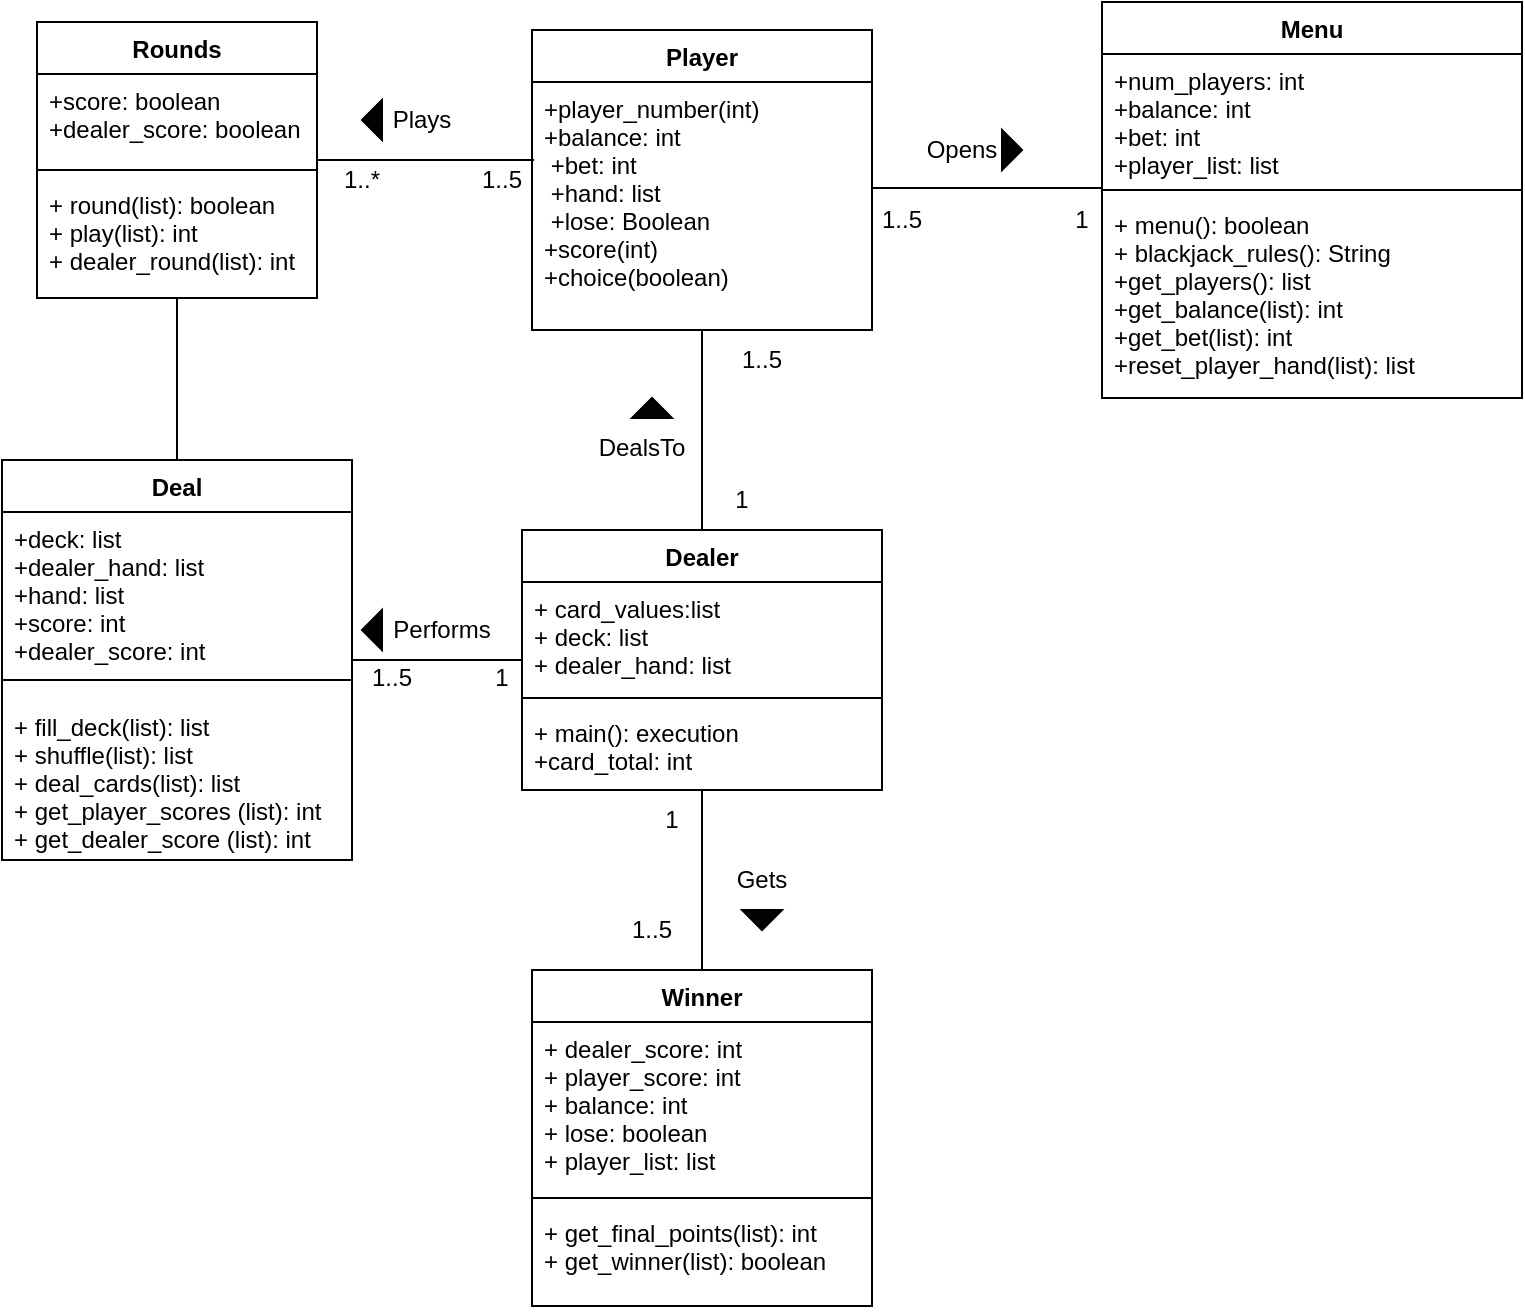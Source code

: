 <mxfile version="15.8.7" type="device"><diagram id="LszoVRq3k8Od-YmMxvsE" name="Page-1"><mxGraphModel dx="1089" dy="852" grid="1" gridSize="10" guides="1" tooltips="1" connect="1" arrows="1" fold="1" page="1" pageScale="1" pageWidth="850" pageHeight="1100" math="0" shadow="0"><root><mxCell id="0"/><mxCell id="1" parent="0"/><mxCell id="9-qHRS8YQV312RjF9E8R-50" style="edgeStyle=orthogonalEdgeStyle;rounded=0;orthogonalLoop=1;jettySize=auto;html=1;endArrow=none;endFill=0;" edge="1" parent="1" source="9-qHRS8YQV312RjF9E8R-5" target="9-qHRS8YQV312RjF9E8R-17"><mxGeometry relative="1" as="geometry"/></mxCell><mxCell id="9-qHRS8YQV312RjF9E8R-73" style="edgeStyle=orthogonalEdgeStyle;rounded=0;orthogonalLoop=1;jettySize=auto;html=1;entryX=0.5;entryY=0;entryDx=0;entryDy=0;endArrow=none;endFill=0;" edge="1" parent="1" source="9-qHRS8YQV312RjF9E8R-5" target="9-qHRS8YQV312RjF9E8R-37"><mxGeometry relative="1" as="geometry"/></mxCell><mxCell id="9-qHRS8YQV312RjF9E8R-5" value="Dealer" style="swimlane;fontStyle=1;align=center;verticalAlign=top;childLayout=stackLayout;horizontal=1;startSize=26;horizontalStack=0;resizeParent=1;resizeParentMax=0;resizeLast=0;collapsible=1;marginBottom=0;" vertex="1" parent="1"><mxGeometry x="270" y="290" width="180" height="130" as="geometry"/></mxCell><mxCell id="9-qHRS8YQV312RjF9E8R-6" value="+ card_values:list&#10;+ deck: list&#10;+ dealer_hand: list" style="text;strokeColor=none;fillColor=none;align=left;verticalAlign=top;spacingLeft=4;spacingRight=4;overflow=hidden;rotatable=0;points=[[0,0.5],[1,0.5]];portConstraint=eastwest;" vertex="1" parent="9-qHRS8YQV312RjF9E8R-5"><mxGeometry y="26" width="180" height="54" as="geometry"/></mxCell><mxCell id="9-qHRS8YQV312RjF9E8R-7" value="" style="line;strokeWidth=1;fillColor=none;align=left;verticalAlign=middle;spacingTop=-1;spacingLeft=3;spacingRight=3;rotatable=0;labelPosition=right;points=[];portConstraint=eastwest;" vertex="1" parent="9-qHRS8YQV312RjF9E8R-5"><mxGeometry y="80" width="180" height="8" as="geometry"/></mxCell><mxCell id="9-qHRS8YQV312RjF9E8R-8" value="+ main(): execution&#10;+card_total: int" style="text;strokeColor=none;fillColor=none;align=left;verticalAlign=top;spacingLeft=4;spacingRight=4;overflow=hidden;rotatable=0;points=[[0,0.5],[1,0.5]];portConstraint=eastwest;" vertex="1" parent="9-qHRS8YQV312RjF9E8R-5"><mxGeometry y="88" width="180" height="42" as="geometry"/></mxCell><mxCell id="9-qHRS8YQV312RjF9E8R-48" style="edgeStyle=orthogonalEdgeStyle;rounded=0;orthogonalLoop=1;jettySize=auto;html=1;entryX=0.5;entryY=0;entryDx=0;entryDy=0;endArrow=none;endFill=0;" edge="1" parent="1" source="9-qHRS8YQV312RjF9E8R-9" target="9-qHRS8YQV312RjF9E8R-5"><mxGeometry relative="1" as="geometry"/></mxCell><mxCell id="9-qHRS8YQV312RjF9E8R-9" value="Player" style="swimlane;fontStyle=1;align=center;verticalAlign=top;childLayout=stackLayout;horizontal=1;startSize=26;horizontalStack=0;resizeParent=1;resizeParentMax=0;resizeLast=0;collapsible=1;marginBottom=0;" vertex="1" parent="1"><mxGeometry x="275" y="40" width="170" height="150" as="geometry"/></mxCell><mxCell id="9-qHRS8YQV312RjF9E8R-10" value="+player_number(int)&#10;+balance: int&#10; +bet: int&#10; +hand: list&#10; +lose: Boolean&#10;+score(int)&#10;+choice(boolean)&#10;&#10;" style="text;strokeColor=none;fillColor=none;align=left;verticalAlign=top;spacingLeft=4;spacingRight=4;overflow=hidden;rotatable=0;points=[[0,0.5],[1,0.5]];portConstraint=eastwest;" vertex="1" parent="9-qHRS8YQV312RjF9E8R-9"><mxGeometry y="26" width="170" height="124" as="geometry"/></mxCell><mxCell id="9-qHRS8YQV312RjF9E8R-11" value="" style="line;strokeWidth=1;fillColor=none;align=left;verticalAlign=middle;spacingTop=-1;spacingLeft=3;spacingRight=3;rotatable=0;labelPosition=right;points=[];portConstraint=eastwest;" vertex="1" parent="9-qHRS8YQV312RjF9E8R-9"><mxGeometry y="150" width="170" as="geometry"/></mxCell><mxCell id="9-qHRS8YQV312RjF9E8R-78" style="edgeStyle=orthogonalEdgeStyle;rounded=0;orthogonalLoop=1;jettySize=auto;html=1;endArrow=none;endFill=0;" edge="1" parent="1" source="9-qHRS8YQV312RjF9E8R-17" target="9-qHRS8YQV312RjF9E8R-33"><mxGeometry relative="1" as="geometry"/></mxCell><mxCell id="9-qHRS8YQV312RjF9E8R-17" value="Deal" style="swimlane;fontStyle=1;align=center;verticalAlign=top;childLayout=stackLayout;horizontal=1;startSize=26;horizontalStack=0;resizeParent=1;resizeParentMax=0;resizeLast=0;collapsible=1;marginBottom=0;" vertex="1" parent="1"><mxGeometry x="10" y="255" width="175" height="200" as="geometry"/></mxCell><mxCell id="9-qHRS8YQV312RjF9E8R-18" value="+deck: list&#10;+dealer_hand: list&#10;+hand: list&#10;+score: int&#10;+dealer_score: int" style="text;strokeColor=none;fillColor=none;align=left;verticalAlign=top;spacingLeft=4;spacingRight=4;overflow=hidden;rotatable=0;points=[[0,0.5],[1,0.5]];portConstraint=eastwest;" vertex="1" parent="9-qHRS8YQV312RjF9E8R-17"><mxGeometry y="26" width="175" height="74" as="geometry"/></mxCell><mxCell id="9-qHRS8YQV312RjF9E8R-19" value="" style="line;strokeWidth=1;fillColor=none;align=left;verticalAlign=middle;spacingTop=-1;spacingLeft=3;spacingRight=3;rotatable=0;labelPosition=right;points=[];portConstraint=eastwest;" vertex="1" parent="9-qHRS8YQV312RjF9E8R-17"><mxGeometry y="100" width="175" height="20" as="geometry"/></mxCell><mxCell id="9-qHRS8YQV312RjF9E8R-20" value="+ fill_deck(list): list&#10;+ shuffle(list): list&#10;+ deal_cards(list): list&#10;+ get_player_scores (list): int&#10;+ get_dealer_score (list): int" style="text;strokeColor=none;fillColor=none;align=left;verticalAlign=top;spacingLeft=4;spacingRight=4;overflow=hidden;rotatable=0;points=[[0,0.5],[1,0.5]];portConstraint=eastwest;" vertex="1" parent="9-qHRS8YQV312RjF9E8R-17"><mxGeometry y="120" width="175" height="80" as="geometry"/></mxCell><mxCell id="9-qHRS8YQV312RjF9E8R-25" value="Menu" style="swimlane;fontStyle=1;align=center;verticalAlign=top;childLayout=stackLayout;horizontal=1;startSize=26;horizontalStack=0;resizeParent=1;resizeParentMax=0;resizeLast=0;collapsible=1;marginBottom=0;" vertex="1" parent="1"><mxGeometry x="560" y="26" width="210" height="198" as="geometry"/></mxCell><mxCell id="9-qHRS8YQV312RjF9E8R-26" value="+num_players: int&#10;+balance: int&#10;+bet: int&#10;+player_list: list" style="text;strokeColor=none;fillColor=none;align=left;verticalAlign=top;spacingLeft=4;spacingRight=4;overflow=hidden;rotatable=0;points=[[0,0.5],[1,0.5]];portConstraint=eastwest;" vertex="1" parent="9-qHRS8YQV312RjF9E8R-25"><mxGeometry y="26" width="210" height="64" as="geometry"/></mxCell><mxCell id="9-qHRS8YQV312RjF9E8R-27" value="" style="line;strokeWidth=1;fillColor=none;align=left;verticalAlign=middle;spacingTop=-1;spacingLeft=3;spacingRight=3;rotatable=0;labelPosition=right;points=[];portConstraint=eastwest;" vertex="1" parent="9-qHRS8YQV312RjF9E8R-25"><mxGeometry y="90" width="210" height="8" as="geometry"/></mxCell><mxCell id="9-qHRS8YQV312RjF9E8R-28" value="+ menu(): boolean&#10;+ blackjack_rules(): String&#10;+get_players(): list&#10;+get_balance(list): int&#10;+get_bet(list): int&#10;+reset_player_hand(list): list &#10;&#10;" style="text;strokeColor=none;fillColor=none;align=left;verticalAlign=top;spacingLeft=4;spacingRight=4;overflow=hidden;rotatable=0;points=[[0,0.5],[1,0.5]];portConstraint=eastwest;" vertex="1" parent="9-qHRS8YQV312RjF9E8R-25"><mxGeometry y="98" width="210" height="100" as="geometry"/></mxCell><mxCell id="9-qHRS8YQV312RjF9E8R-80" style="edgeStyle=orthogonalEdgeStyle;rounded=0;orthogonalLoop=1;jettySize=auto;html=1;entryX=0.006;entryY=0.315;entryDx=0;entryDy=0;entryPerimeter=0;endArrow=none;endFill=0;" edge="1" parent="1" source="9-qHRS8YQV312RjF9E8R-33" target="9-qHRS8YQV312RjF9E8R-10"><mxGeometry relative="1" as="geometry"/></mxCell><mxCell id="9-qHRS8YQV312RjF9E8R-33" value="Rounds" style="swimlane;fontStyle=1;align=center;verticalAlign=top;childLayout=stackLayout;horizontal=1;startSize=26;horizontalStack=0;resizeParent=1;resizeParentMax=0;resizeLast=0;collapsible=1;marginBottom=0;" vertex="1" parent="1"><mxGeometry x="27.5" y="36" width="140" height="138" as="geometry"/></mxCell><mxCell id="9-qHRS8YQV312RjF9E8R-34" value="+score: boolean&#10;+dealer_score: boolean" style="text;strokeColor=none;fillColor=none;align=left;verticalAlign=top;spacingLeft=4;spacingRight=4;overflow=hidden;rotatable=0;points=[[0,0.5],[1,0.5]];portConstraint=eastwest;" vertex="1" parent="9-qHRS8YQV312RjF9E8R-33"><mxGeometry y="26" width="140" height="44" as="geometry"/></mxCell><mxCell id="9-qHRS8YQV312RjF9E8R-35" value="" style="line;strokeWidth=1;fillColor=none;align=left;verticalAlign=middle;spacingTop=-1;spacingLeft=3;spacingRight=3;rotatable=0;labelPosition=right;points=[];portConstraint=eastwest;" vertex="1" parent="9-qHRS8YQV312RjF9E8R-33"><mxGeometry y="70" width="140" height="8" as="geometry"/></mxCell><mxCell id="9-qHRS8YQV312RjF9E8R-36" value="+ round(list): boolean&#10;+ play(list): int&#10;+ dealer_round(list): int&#10;" style="text;strokeColor=none;fillColor=none;align=left;verticalAlign=top;spacingLeft=4;spacingRight=4;overflow=hidden;rotatable=0;points=[[0,0.5],[1,0.5]];portConstraint=eastwest;" vertex="1" parent="9-qHRS8YQV312RjF9E8R-33"><mxGeometry y="78" width="140" height="60" as="geometry"/></mxCell><mxCell id="9-qHRS8YQV312RjF9E8R-37" value="Winner" style="swimlane;fontStyle=1;align=center;verticalAlign=top;childLayout=stackLayout;horizontal=1;startSize=26;horizontalStack=0;resizeParent=1;resizeParentMax=0;resizeLast=0;collapsible=1;marginBottom=0;" vertex="1" parent="1"><mxGeometry x="275" y="510" width="170" height="168" as="geometry"/></mxCell><mxCell id="9-qHRS8YQV312RjF9E8R-38" value="+ dealer_score: int&#10;+ player_score: int&#10;+ balance: int&#10;+ lose: boolean&#10;+ player_list: list&#10;" style="text;strokeColor=none;fillColor=none;align=left;verticalAlign=top;spacingLeft=4;spacingRight=4;overflow=hidden;rotatable=0;points=[[0,0.5],[1,0.5]];portConstraint=eastwest;" vertex="1" parent="9-qHRS8YQV312RjF9E8R-37"><mxGeometry y="26" width="170" height="84" as="geometry"/></mxCell><mxCell id="9-qHRS8YQV312RjF9E8R-39" value="" style="line;strokeWidth=1;fillColor=none;align=left;verticalAlign=middle;spacingTop=-1;spacingLeft=3;spacingRight=3;rotatable=0;labelPosition=right;points=[];portConstraint=eastwest;" vertex="1" parent="9-qHRS8YQV312RjF9E8R-37"><mxGeometry y="110" width="170" height="8" as="geometry"/></mxCell><mxCell id="9-qHRS8YQV312RjF9E8R-40" value="+ get_final_points(list): int&#10;+ get_winner(list): boolean" style="text;strokeColor=none;fillColor=none;align=left;verticalAlign=top;spacingLeft=4;spacingRight=4;overflow=hidden;rotatable=0;points=[[0,0.5],[1,0.5]];portConstraint=eastwest;" vertex="1" parent="9-qHRS8YQV312RjF9E8R-37"><mxGeometry y="118" width="170" height="50" as="geometry"/></mxCell><mxCell id="9-qHRS8YQV312RjF9E8R-61" style="edgeStyle=orthogonalEdgeStyle;rounded=0;orthogonalLoop=1;jettySize=auto;html=1;endArrow=none;endFill=0;" edge="1" parent="1" source="9-qHRS8YQV312RjF9E8R-10"><mxGeometry relative="1" as="geometry"><mxPoint x="560" y="119" as="targetPoint"/><Array as="points"><mxPoint x="480" y="119"/><mxPoint x="480" y="119"/></Array></mxGeometry></mxCell><mxCell id="9-qHRS8YQV312RjF9E8R-63" value="Opens" style="text;html=1;strokeColor=none;fillColor=none;align=center;verticalAlign=middle;whiteSpace=wrap;rounded=0;" vertex="1" parent="1"><mxGeometry x="460" y="90" width="60" height="20" as="geometry"/></mxCell><mxCell id="9-qHRS8YQV312RjF9E8R-65" value="1..5" style="text;html=1;strokeColor=none;fillColor=none;align=center;verticalAlign=middle;whiteSpace=wrap;rounded=0;" vertex="1" parent="1"><mxGeometry x="430" y="120" width="60" height="30" as="geometry"/></mxCell><mxCell id="9-qHRS8YQV312RjF9E8R-66" value="1" style="text;html=1;strokeColor=none;fillColor=none;align=center;verticalAlign=middle;whiteSpace=wrap;rounded=0;" vertex="1" parent="1"><mxGeometry x="520" y="120" width="60" height="30" as="geometry"/></mxCell><mxCell id="9-qHRS8YQV312RjF9E8R-67" value="DealsTo" style="text;html=1;strokeColor=none;fillColor=none;align=center;verticalAlign=middle;whiteSpace=wrap;rounded=0;" vertex="1" parent="1"><mxGeometry x="300" y="234" width="60" height="30" as="geometry"/></mxCell><mxCell id="9-qHRS8YQV312RjF9E8R-70" value="1..5" style="text;html=1;strokeColor=none;fillColor=none;align=center;verticalAlign=middle;whiteSpace=wrap;rounded=0;" vertex="1" parent="1"><mxGeometry x="360" y="190" width="60" height="30" as="geometry"/></mxCell><mxCell id="9-qHRS8YQV312RjF9E8R-72" value="1" style="text;html=1;strokeColor=none;fillColor=none;align=center;verticalAlign=middle;whiteSpace=wrap;rounded=0;" vertex="1" parent="1"><mxGeometry x="350" y="260" width="60" height="30" as="geometry"/></mxCell><mxCell id="9-qHRS8YQV312RjF9E8R-74" value="Performs" style="text;html=1;strokeColor=none;fillColor=none;align=center;verticalAlign=middle;whiteSpace=wrap;rounded=0;" vertex="1" parent="1"><mxGeometry x="200" y="325" width="60" height="30" as="geometry"/></mxCell><mxCell id="9-qHRS8YQV312RjF9E8R-76" value="1" style="text;html=1;strokeColor=none;fillColor=none;align=center;verticalAlign=middle;whiteSpace=wrap;rounded=0;" vertex="1" parent="1"><mxGeometry x="240" y="354" width="40" height="20" as="geometry"/></mxCell><mxCell id="9-qHRS8YQV312RjF9E8R-77" value="1..5" style="text;html=1;strokeColor=none;fillColor=none;align=center;verticalAlign=middle;whiteSpace=wrap;rounded=0;" vertex="1" parent="1"><mxGeometry x="185" y="354" width="40" height="20" as="geometry"/></mxCell><mxCell id="9-qHRS8YQV312RjF9E8R-81" value="Plays" style="text;html=1;strokeColor=none;fillColor=none;align=center;verticalAlign=middle;whiteSpace=wrap;rounded=0;" vertex="1" parent="1"><mxGeometry x="190" y="75" width="60" height="20" as="geometry"/></mxCell><mxCell id="9-qHRS8YQV312RjF9E8R-82" value="" style="triangle;whiteSpace=wrap;html=1;fillColor=#030303;direction=west;" vertex="1" parent="1"><mxGeometry x="190" y="75" width="10" height="20" as="geometry"/></mxCell><mxCell id="9-qHRS8YQV312RjF9E8R-83" value="1..5" style="text;html=1;strokeColor=none;fillColor=none;align=center;verticalAlign=middle;whiteSpace=wrap;rounded=0;" vertex="1" parent="1"><mxGeometry x="230" y="100" width="60" height="30" as="geometry"/></mxCell><mxCell id="9-qHRS8YQV312RjF9E8R-85" value="1..*" style="text;html=1;strokeColor=none;fillColor=none;align=center;verticalAlign=middle;whiteSpace=wrap;rounded=0;" vertex="1" parent="1"><mxGeometry x="160" y="100" width="60" height="30" as="geometry"/></mxCell><mxCell id="9-qHRS8YQV312RjF9E8R-88" value="Gets" style="text;html=1;strokeColor=none;fillColor=none;align=center;verticalAlign=middle;whiteSpace=wrap;rounded=0;" vertex="1" parent="1"><mxGeometry x="360" y="450" width="60" height="30" as="geometry"/></mxCell><mxCell id="9-qHRS8YQV312RjF9E8R-89" value="1" style="text;html=1;strokeColor=none;fillColor=none;align=center;verticalAlign=middle;whiteSpace=wrap;rounded=0;" vertex="1" parent="1"><mxGeometry x="315" y="420" width="60" height="30" as="geometry"/></mxCell><mxCell id="9-qHRS8YQV312RjF9E8R-90" value="1..5" style="text;html=1;strokeColor=none;fillColor=none;align=center;verticalAlign=middle;whiteSpace=wrap;rounded=0;" vertex="1" parent="1"><mxGeometry x="310" y="480" width="50" height="20" as="geometry"/></mxCell><mxCell id="9-qHRS8YQV312RjF9E8R-94" value="" style="triangle;whiteSpace=wrap;html=1;fillColor=#030303;direction=north;" vertex="1" parent="1"><mxGeometry x="325" y="224" width="20" height="10" as="geometry"/></mxCell><mxCell id="9-qHRS8YQV312RjF9E8R-95" value="" style="triangle;whiteSpace=wrap;html=1;fillColor=#030303;direction=east;" vertex="1" parent="1"><mxGeometry x="510" y="90" width="10" height="20" as="geometry"/></mxCell><mxCell id="9-qHRS8YQV312RjF9E8R-96" value="" style="triangle;whiteSpace=wrap;html=1;fillColor=#030303;direction=south;" vertex="1" parent="1"><mxGeometry x="380" y="480" width="20" height="10" as="geometry"/></mxCell><mxCell id="9-qHRS8YQV312RjF9E8R-99" value="" style="triangle;whiteSpace=wrap;html=1;fillColor=#030303;direction=west;" vertex="1" parent="1"><mxGeometry x="190" y="330" width="10" height="20" as="geometry"/></mxCell></root></mxGraphModel></diagram></mxfile>